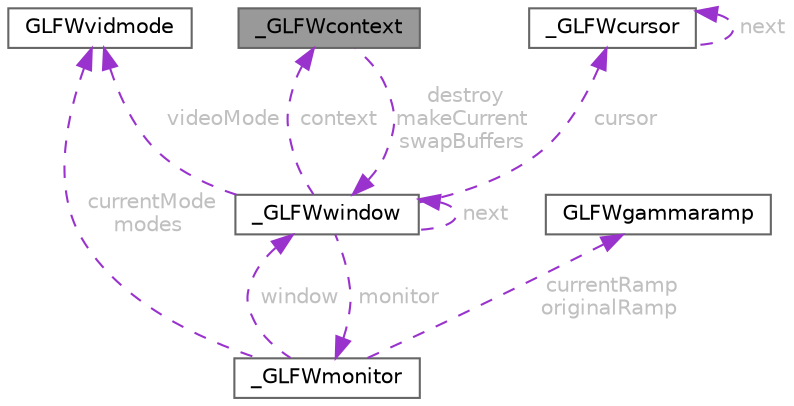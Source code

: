 digraph "_GLFWcontext"
{
 // LATEX_PDF_SIZE
  bgcolor="transparent";
  edge [fontname=Helvetica,fontsize=10,labelfontname=Helvetica,labelfontsize=10];
  node [fontname=Helvetica,fontsize=10,shape=box,height=0.2,width=0.4];
  Node1 [id="Node000001",label="_GLFWcontext",height=0.2,width=0.4,color="gray40", fillcolor="grey60", style="filled", fontcolor="black",tooltip=" "];
  Node2 -> Node1 [id="edge21_Node000001_Node000002",dir="back",color="darkorchid3",style="dashed",tooltip=" ",label=" destroy\nmakeCurrent\nswapBuffers",fontcolor="grey" ];
  Node2 [id="Node000002",label="_GLFWwindow",height=0.2,width=0.4,color="gray40", fillcolor="white", style="filled",URL="$struct___g_l_f_wwindow.html",tooltip=" "];
  Node2 -> Node2 [id="edge22_Node000002_Node000002",dir="back",color="darkorchid3",style="dashed",tooltip=" ",label=" next",fontcolor="grey" ];
  Node3 -> Node2 [id="edge23_Node000002_Node000003",dir="back",color="darkorchid3",style="dashed",tooltip=" ",label=" videoMode",fontcolor="grey" ];
  Node3 [id="Node000003",label="GLFWvidmode",height=0.2,width=0.4,color="gray40", fillcolor="white", style="filled",URL="$struct_g_l_f_wvidmode.html",tooltip="Video mode type."];
  Node4 -> Node2 [id="edge24_Node000002_Node000004",dir="back",color="darkorchid3",style="dashed",tooltip=" ",label=" monitor",fontcolor="grey" ];
  Node4 [id="Node000004",label="_GLFWmonitor",height=0.2,width=0.4,color="gray40", fillcolor="white", style="filled",URL="$struct___g_l_f_wmonitor.html",tooltip=" "];
  Node2 -> Node4 [id="edge25_Node000004_Node000002",dir="back",color="darkorchid3",style="dashed",tooltip=" ",label=" window",fontcolor="grey" ];
  Node3 -> Node4 [id="edge26_Node000004_Node000003",dir="back",color="darkorchid3",style="dashed",tooltip=" ",label=" currentMode\nmodes",fontcolor="grey" ];
  Node5 -> Node4 [id="edge27_Node000004_Node000005",dir="back",color="darkorchid3",style="dashed",tooltip=" ",label=" currentRamp\noriginalRamp",fontcolor="grey" ];
  Node5 [id="Node000005",label="GLFWgammaramp",height=0.2,width=0.4,color="gray40", fillcolor="white", style="filled",URL="$struct_g_l_f_wgammaramp.html",tooltip="Gamma ramp."];
  Node6 -> Node2 [id="edge28_Node000002_Node000006",dir="back",color="darkorchid3",style="dashed",tooltip=" ",label=" cursor",fontcolor="grey" ];
  Node6 [id="Node000006",label="_GLFWcursor",height=0.2,width=0.4,color="gray40", fillcolor="white", style="filled",URL="$struct___g_l_f_wcursor.html",tooltip=" "];
  Node6 -> Node6 [id="edge29_Node000006_Node000006",dir="back",color="darkorchid3",style="dashed",tooltip=" ",label=" next",fontcolor="grey" ];
  Node1 -> Node2 [id="edge30_Node000002_Node000001",dir="back",color="darkorchid3",style="dashed",tooltip=" ",label=" context",fontcolor="grey" ];
}
